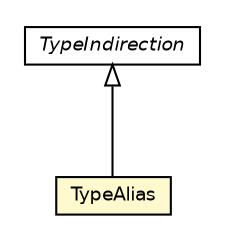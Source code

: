 #!/usr/local/bin/dot
#
# Class diagram 
# Generated by UMLGraph version 5.2 (http://www.umlgraph.org/)
#

digraph G {
	edge [fontname="Helvetica",fontsize=10,labelfontname="Helvetica",labelfontsize=10];
	node [fontname="Helvetica",fontsize=10,shape=plaintext];
	nodesep=0.25;
	ranksep=0.5;
	// chameleon.core.type.TypeIndirection
	c25348 [label=<<table title="chameleon.core.type.TypeIndirection" border="0" cellborder="1" cellspacing="0" cellpadding="2" port="p" href="./TypeIndirection.html">
		<tr><td><table border="0" cellspacing="0" cellpadding="1">
<tr><td align="center" balign="center"><font face="Helvetica-Oblique"> TypeIndirection </font></td></tr>
		</table></td></tr>
		</table>>, fontname="Helvetica", fontcolor="black", fontsize=9.0];
	// chameleon.core.type.TypeAlias
	c25351 [label=<<table title="chameleon.core.type.TypeAlias" border="0" cellborder="1" cellspacing="0" cellpadding="2" port="p" bgcolor="lemonChiffon" href="./TypeAlias.html">
		<tr><td><table border="0" cellspacing="0" cellpadding="1">
<tr><td align="center" balign="center"> TypeAlias </td></tr>
		</table></td></tr>
		</table>>, fontname="Helvetica", fontcolor="black", fontsize=9.0];
	//chameleon.core.type.TypeAlias extends chameleon.core.type.TypeIndirection
	c25348:p -> c25351:p [dir=back,arrowtail=empty];
}

